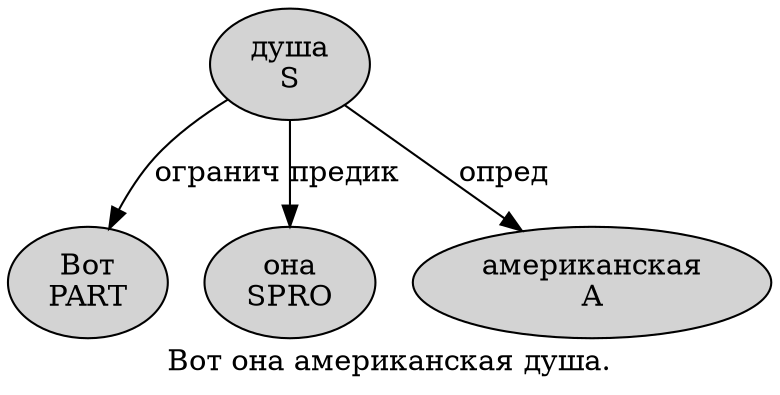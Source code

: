 digraph SENTENCE_4297 {
	graph [label="Вот она американская душа."]
	node [style=filled]
		0 [label="Вот
PART" color="" fillcolor=lightgray penwidth=1 shape=ellipse]
		1 [label="она
SPRO" color="" fillcolor=lightgray penwidth=1 shape=ellipse]
		2 [label="американская
A" color="" fillcolor=lightgray penwidth=1 shape=ellipse]
		3 [label="душа
S" color="" fillcolor=lightgray penwidth=1 shape=ellipse]
			3 -> 0 [label="огранич"]
			3 -> 1 [label="предик"]
			3 -> 2 [label="опред"]
}